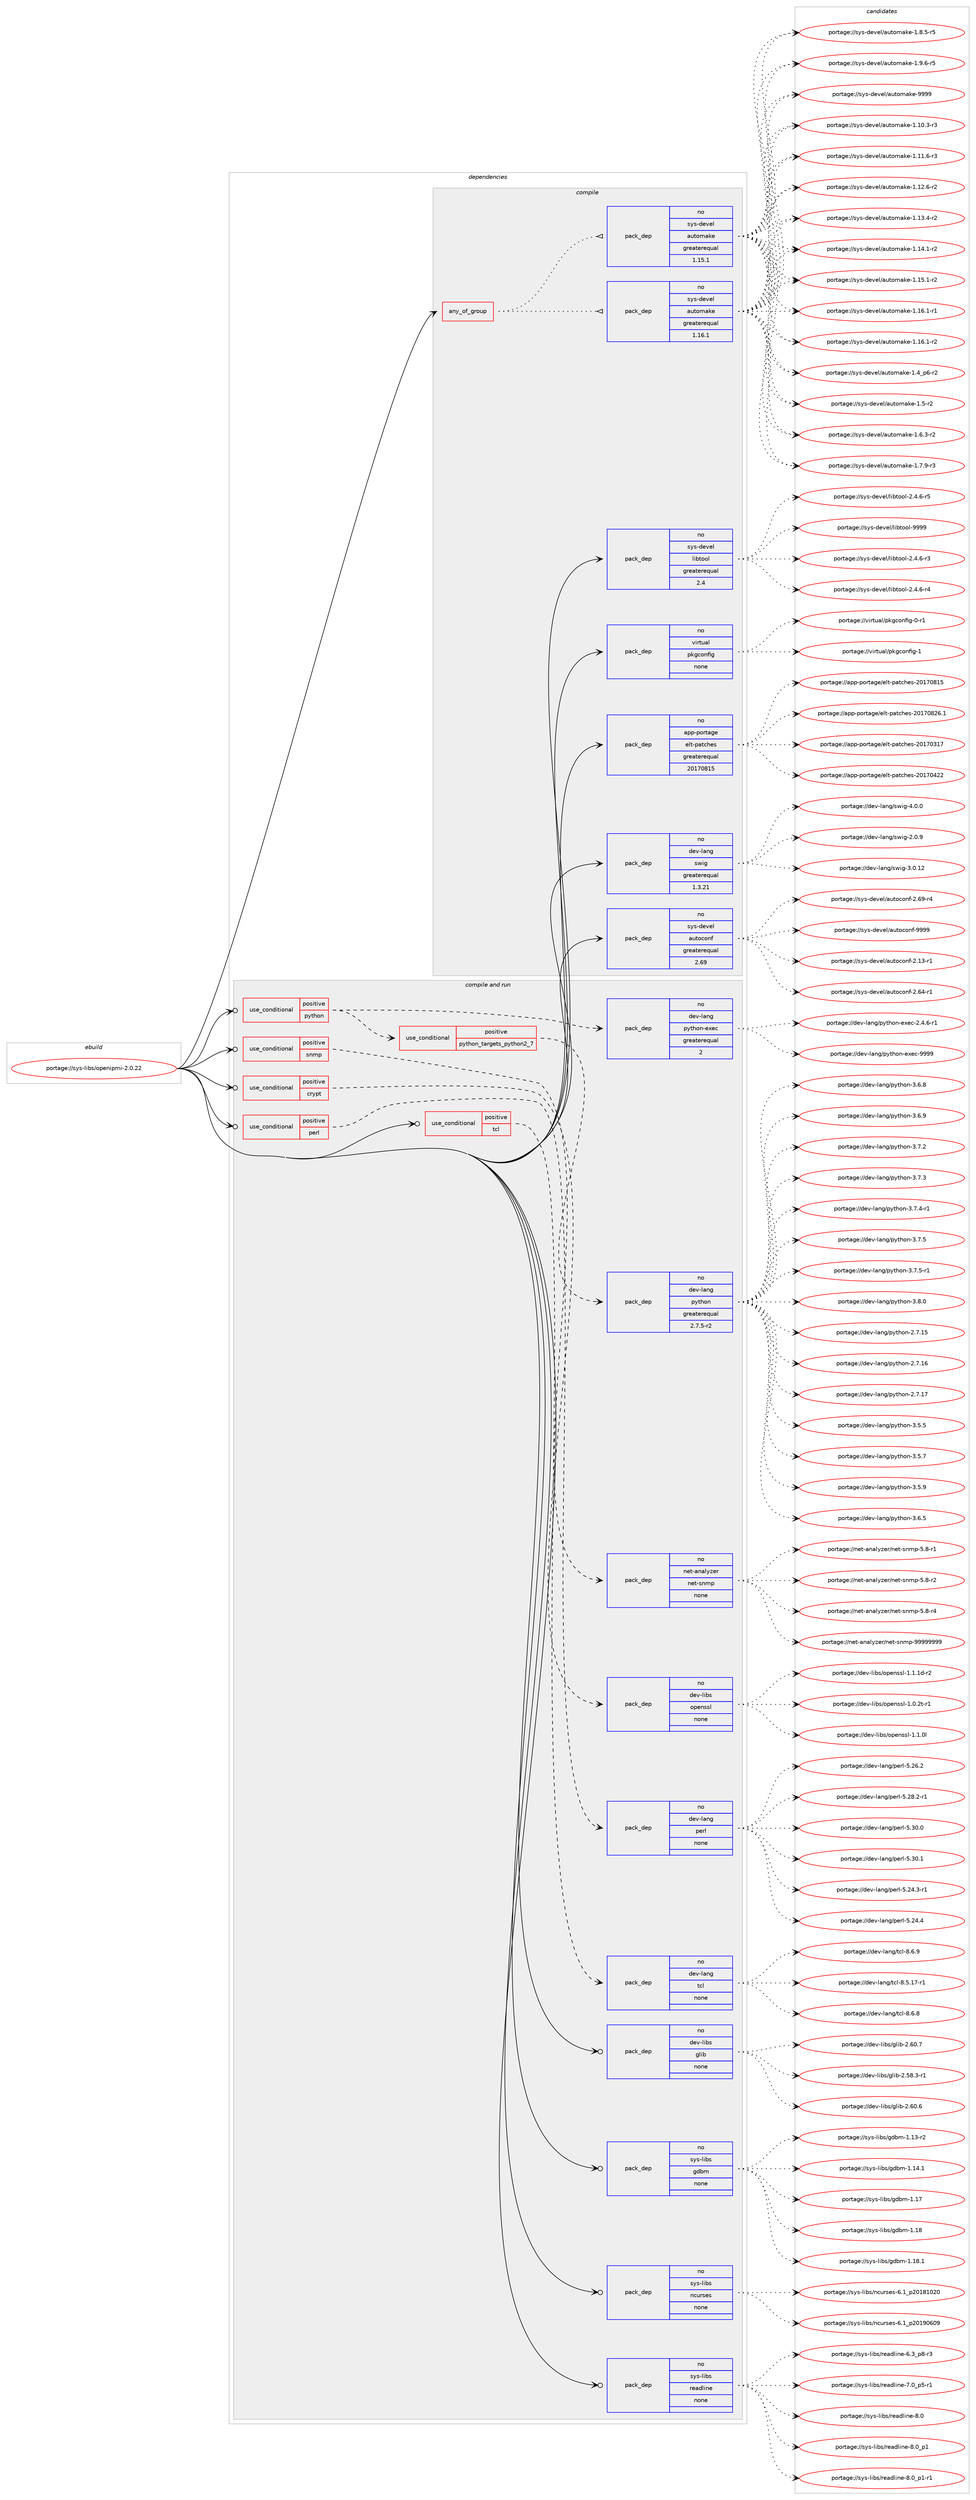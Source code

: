 digraph prolog {

# *************
# Graph options
# *************

newrank=true;
concentrate=true;
compound=true;
graph [rankdir=LR,fontname=Helvetica,fontsize=10,ranksep=1.5];#, ranksep=2.5, nodesep=0.2];
edge  [arrowhead=vee];
node  [fontname=Helvetica,fontsize=10];

# **********
# The ebuild
# **********

subgraph cluster_leftcol {
color=gray;
rank=same;
label=<<i>ebuild</i>>;
id [label="portage://sys-libs/openipmi-2.0.22", color=red, width=4, href="../sys-libs/openipmi-2.0.22.svg"];
}

# ****************
# The dependencies
# ****************

subgraph cluster_midcol {
color=gray;
label=<<i>dependencies</i>>;
subgraph cluster_compile {
fillcolor="#eeeeee";
style=filled;
label=<<i>compile</i>>;
subgraph any7038 {
dependency432057 [label=<<TABLE BORDER="0" CELLBORDER="1" CELLSPACING="0" CELLPADDING="4"><TR><TD CELLPADDING="10">any_of_group</TD></TR></TABLE>>, shape=none, color=red];subgraph pack320252 {
dependency432058 [label=<<TABLE BORDER="0" CELLBORDER="1" CELLSPACING="0" CELLPADDING="4" WIDTH="220"><TR><TD ROWSPAN="6" CELLPADDING="30">pack_dep</TD></TR><TR><TD WIDTH="110">no</TD></TR><TR><TD>sys-devel</TD></TR><TR><TD>automake</TD></TR><TR><TD>greaterequal</TD></TR><TR><TD>1.16.1</TD></TR></TABLE>>, shape=none, color=blue];
}
dependency432057:e -> dependency432058:w [weight=20,style="dotted",arrowhead="oinv"];
subgraph pack320253 {
dependency432059 [label=<<TABLE BORDER="0" CELLBORDER="1" CELLSPACING="0" CELLPADDING="4" WIDTH="220"><TR><TD ROWSPAN="6" CELLPADDING="30">pack_dep</TD></TR><TR><TD WIDTH="110">no</TD></TR><TR><TD>sys-devel</TD></TR><TR><TD>automake</TD></TR><TR><TD>greaterequal</TD></TR><TR><TD>1.15.1</TD></TR></TABLE>>, shape=none, color=blue];
}
dependency432057:e -> dependency432059:w [weight=20,style="dotted",arrowhead="oinv"];
}
id:e -> dependency432057:w [weight=20,style="solid",arrowhead="vee"];
subgraph pack320254 {
dependency432060 [label=<<TABLE BORDER="0" CELLBORDER="1" CELLSPACING="0" CELLPADDING="4" WIDTH="220"><TR><TD ROWSPAN="6" CELLPADDING="30">pack_dep</TD></TR><TR><TD WIDTH="110">no</TD></TR><TR><TD>app-portage</TD></TR><TR><TD>elt-patches</TD></TR><TR><TD>greaterequal</TD></TR><TR><TD>20170815</TD></TR></TABLE>>, shape=none, color=blue];
}
id:e -> dependency432060:w [weight=20,style="solid",arrowhead="vee"];
subgraph pack320255 {
dependency432061 [label=<<TABLE BORDER="0" CELLBORDER="1" CELLSPACING="0" CELLPADDING="4" WIDTH="220"><TR><TD ROWSPAN="6" CELLPADDING="30">pack_dep</TD></TR><TR><TD WIDTH="110">no</TD></TR><TR><TD>dev-lang</TD></TR><TR><TD>swig</TD></TR><TR><TD>greaterequal</TD></TR><TR><TD>1.3.21</TD></TR></TABLE>>, shape=none, color=blue];
}
id:e -> dependency432061:w [weight=20,style="solid",arrowhead="vee"];
subgraph pack320256 {
dependency432062 [label=<<TABLE BORDER="0" CELLBORDER="1" CELLSPACING="0" CELLPADDING="4" WIDTH="220"><TR><TD ROWSPAN="6" CELLPADDING="30">pack_dep</TD></TR><TR><TD WIDTH="110">no</TD></TR><TR><TD>sys-devel</TD></TR><TR><TD>autoconf</TD></TR><TR><TD>greaterequal</TD></TR><TR><TD>2.69</TD></TR></TABLE>>, shape=none, color=blue];
}
id:e -> dependency432062:w [weight=20,style="solid",arrowhead="vee"];
subgraph pack320257 {
dependency432063 [label=<<TABLE BORDER="0" CELLBORDER="1" CELLSPACING="0" CELLPADDING="4" WIDTH="220"><TR><TD ROWSPAN="6" CELLPADDING="30">pack_dep</TD></TR><TR><TD WIDTH="110">no</TD></TR><TR><TD>sys-devel</TD></TR><TR><TD>libtool</TD></TR><TR><TD>greaterequal</TD></TR><TR><TD>2.4</TD></TR></TABLE>>, shape=none, color=blue];
}
id:e -> dependency432063:w [weight=20,style="solid",arrowhead="vee"];
subgraph pack320258 {
dependency432064 [label=<<TABLE BORDER="0" CELLBORDER="1" CELLSPACING="0" CELLPADDING="4" WIDTH="220"><TR><TD ROWSPAN="6" CELLPADDING="30">pack_dep</TD></TR><TR><TD WIDTH="110">no</TD></TR><TR><TD>virtual</TD></TR><TR><TD>pkgconfig</TD></TR><TR><TD>none</TD></TR><TR><TD></TD></TR></TABLE>>, shape=none, color=blue];
}
id:e -> dependency432064:w [weight=20,style="solid",arrowhead="vee"];
}
subgraph cluster_compileandrun {
fillcolor="#eeeeee";
style=filled;
label=<<i>compile and run</i>>;
subgraph cond104505 {
dependency432065 [label=<<TABLE BORDER="0" CELLBORDER="1" CELLSPACING="0" CELLPADDING="4"><TR><TD ROWSPAN="3" CELLPADDING="10">use_conditional</TD></TR><TR><TD>positive</TD></TR><TR><TD>crypt</TD></TR></TABLE>>, shape=none, color=red];
subgraph pack320259 {
dependency432066 [label=<<TABLE BORDER="0" CELLBORDER="1" CELLSPACING="0" CELLPADDING="4" WIDTH="220"><TR><TD ROWSPAN="6" CELLPADDING="30">pack_dep</TD></TR><TR><TD WIDTH="110">no</TD></TR><TR><TD>dev-libs</TD></TR><TR><TD>openssl</TD></TR><TR><TD>none</TD></TR><TR><TD></TD></TR></TABLE>>, shape=none, color=blue];
}
dependency432065:e -> dependency432066:w [weight=20,style="dashed",arrowhead="vee"];
}
id:e -> dependency432065:w [weight=20,style="solid",arrowhead="odotvee"];
subgraph cond104506 {
dependency432067 [label=<<TABLE BORDER="0" CELLBORDER="1" CELLSPACING="0" CELLPADDING="4"><TR><TD ROWSPAN="3" CELLPADDING="10">use_conditional</TD></TR><TR><TD>positive</TD></TR><TR><TD>perl</TD></TR></TABLE>>, shape=none, color=red];
subgraph pack320260 {
dependency432068 [label=<<TABLE BORDER="0" CELLBORDER="1" CELLSPACING="0" CELLPADDING="4" WIDTH="220"><TR><TD ROWSPAN="6" CELLPADDING="30">pack_dep</TD></TR><TR><TD WIDTH="110">no</TD></TR><TR><TD>dev-lang</TD></TR><TR><TD>perl</TD></TR><TR><TD>none</TD></TR><TR><TD></TD></TR></TABLE>>, shape=none, color=blue];
}
dependency432067:e -> dependency432068:w [weight=20,style="dashed",arrowhead="vee"];
}
id:e -> dependency432067:w [weight=20,style="solid",arrowhead="odotvee"];
subgraph cond104507 {
dependency432069 [label=<<TABLE BORDER="0" CELLBORDER="1" CELLSPACING="0" CELLPADDING="4"><TR><TD ROWSPAN="3" CELLPADDING="10">use_conditional</TD></TR><TR><TD>positive</TD></TR><TR><TD>python</TD></TR></TABLE>>, shape=none, color=red];
subgraph cond104508 {
dependency432070 [label=<<TABLE BORDER="0" CELLBORDER="1" CELLSPACING="0" CELLPADDING="4"><TR><TD ROWSPAN="3" CELLPADDING="10">use_conditional</TD></TR><TR><TD>positive</TD></TR><TR><TD>python_targets_python2_7</TD></TR></TABLE>>, shape=none, color=red];
subgraph pack320261 {
dependency432071 [label=<<TABLE BORDER="0" CELLBORDER="1" CELLSPACING="0" CELLPADDING="4" WIDTH="220"><TR><TD ROWSPAN="6" CELLPADDING="30">pack_dep</TD></TR><TR><TD WIDTH="110">no</TD></TR><TR><TD>dev-lang</TD></TR><TR><TD>python</TD></TR><TR><TD>greaterequal</TD></TR><TR><TD>2.7.5-r2</TD></TR></TABLE>>, shape=none, color=blue];
}
dependency432070:e -> dependency432071:w [weight=20,style="dashed",arrowhead="vee"];
}
dependency432069:e -> dependency432070:w [weight=20,style="dashed",arrowhead="vee"];
subgraph pack320262 {
dependency432072 [label=<<TABLE BORDER="0" CELLBORDER="1" CELLSPACING="0" CELLPADDING="4" WIDTH="220"><TR><TD ROWSPAN="6" CELLPADDING="30">pack_dep</TD></TR><TR><TD WIDTH="110">no</TD></TR><TR><TD>dev-lang</TD></TR><TR><TD>python-exec</TD></TR><TR><TD>greaterequal</TD></TR><TR><TD>2</TD></TR></TABLE>>, shape=none, color=blue];
}
dependency432069:e -> dependency432072:w [weight=20,style="dashed",arrowhead="vee"];
}
id:e -> dependency432069:w [weight=20,style="solid",arrowhead="odotvee"];
subgraph cond104509 {
dependency432073 [label=<<TABLE BORDER="0" CELLBORDER="1" CELLSPACING="0" CELLPADDING="4"><TR><TD ROWSPAN="3" CELLPADDING="10">use_conditional</TD></TR><TR><TD>positive</TD></TR><TR><TD>snmp</TD></TR></TABLE>>, shape=none, color=red];
subgraph pack320263 {
dependency432074 [label=<<TABLE BORDER="0" CELLBORDER="1" CELLSPACING="0" CELLPADDING="4" WIDTH="220"><TR><TD ROWSPAN="6" CELLPADDING="30">pack_dep</TD></TR><TR><TD WIDTH="110">no</TD></TR><TR><TD>net-analyzer</TD></TR><TR><TD>net-snmp</TD></TR><TR><TD>none</TD></TR><TR><TD></TD></TR></TABLE>>, shape=none, color=blue];
}
dependency432073:e -> dependency432074:w [weight=20,style="dashed",arrowhead="vee"];
}
id:e -> dependency432073:w [weight=20,style="solid",arrowhead="odotvee"];
subgraph cond104510 {
dependency432075 [label=<<TABLE BORDER="0" CELLBORDER="1" CELLSPACING="0" CELLPADDING="4"><TR><TD ROWSPAN="3" CELLPADDING="10">use_conditional</TD></TR><TR><TD>positive</TD></TR><TR><TD>tcl</TD></TR></TABLE>>, shape=none, color=red];
subgraph pack320264 {
dependency432076 [label=<<TABLE BORDER="0" CELLBORDER="1" CELLSPACING="0" CELLPADDING="4" WIDTH="220"><TR><TD ROWSPAN="6" CELLPADDING="30">pack_dep</TD></TR><TR><TD WIDTH="110">no</TD></TR><TR><TD>dev-lang</TD></TR><TR><TD>tcl</TD></TR><TR><TD>none</TD></TR><TR><TD></TD></TR></TABLE>>, shape=none, color=blue];
}
dependency432075:e -> dependency432076:w [weight=20,style="dashed",arrowhead="vee"];
}
id:e -> dependency432075:w [weight=20,style="solid",arrowhead="odotvee"];
subgraph pack320265 {
dependency432077 [label=<<TABLE BORDER="0" CELLBORDER="1" CELLSPACING="0" CELLPADDING="4" WIDTH="220"><TR><TD ROWSPAN="6" CELLPADDING="30">pack_dep</TD></TR><TR><TD WIDTH="110">no</TD></TR><TR><TD>dev-libs</TD></TR><TR><TD>glib</TD></TR><TR><TD>none</TD></TR><TR><TD></TD></TR></TABLE>>, shape=none, color=blue];
}
id:e -> dependency432077:w [weight=20,style="solid",arrowhead="odotvee"];
subgraph pack320266 {
dependency432078 [label=<<TABLE BORDER="0" CELLBORDER="1" CELLSPACING="0" CELLPADDING="4" WIDTH="220"><TR><TD ROWSPAN="6" CELLPADDING="30">pack_dep</TD></TR><TR><TD WIDTH="110">no</TD></TR><TR><TD>sys-libs</TD></TR><TR><TD>gdbm</TD></TR><TR><TD>none</TD></TR><TR><TD></TD></TR></TABLE>>, shape=none, color=blue];
}
id:e -> dependency432078:w [weight=20,style="solid",arrowhead="odotvee"];
subgraph pack320267 {
dependency432079 [label=<<TABLE BORDER="0" CELLBORDER="1" CELLSPACING="0" CELLPADDING="4" WIDTH="220"><TR><TD ROWSPAN="6" CELLPADDING="30">pack_dep</TD></TR><TR><TD WIDTH="110">no</TD></TR><TR><TD>sys-libs</TD></TR><TR><TD>ncurses</TD></TR><TR><TD>none</TD></TR><TR><TD></TD></TR></TABLE>>, shape=none, color=blue];
}
id:e -> dependency432079:w [weight=20,style="solid",arrowhead="odotvee"];
subgraph pack320268 {
dependency432080 [label=<<TABLE BORDER="0" CELLBORDER="1" CELLSPACING="0" CELLPADDING="4" WIDTH="220"><TR><TD ROWSPAN="6" CELLPADDING="30">pack_dep</TD></TR><TR><TD WIDTH="110">no</TD></TR><TR><TD>sys-libs</TD></TR><TR><TD>readline</TD></TR><TR><TD>none</TD></TR><TR><TD></TD></TR></TABLE>>, shape=none, color=blue];
}
id:e -> dependency432080:w [weight=20,style="solid",arrowhead="odotvee"];
}
subgraph cluster_run {
fillcolor="#eeeeee";
style=filled;
label=<<i>run</i>>;
}
}

# **************
# The candidates
# **************

subgraph cluster_choices {
rank=same;
color=gray;
label=<<i>candidates</i>>;

subgraph choice320252 {
color=black;
nodesep=1;
choiceportage11512111545100101118101108479711711611110997107101454946494846514511451 [label="portage://sys-devel/automake-1.10.3-r3", color=red, width=4,href="../sys-devel/automake-1.10.3-r3.svg"];
choiceportage11512111545100101118101108479711711611110997107101454946494946544511451 [label="portage://sys-devel/automake-1.11.6-r3", color=red, width=4,href="../sys-devel/automake-1.11.6-r3.svg"];
choiceportage11512111545100101118101108479711711611110997107101454946495046544511450 [label="portage://sys-devel/automake-1.12.6-r2", color=red, width=4,href="../sys-devel/automake-1.12.6-r2.svg"];
choiceportage11512111545100101118101108479711711611110997107101454946495146524511450 [label="portage://sys-devel/automake-1.13.4-r2", color=red, width=4,href="../sys-devel/automake-1.13.4-r2.svg"];
choiceportage11512111545100101118101108479711711611110997107101454946495246494511450 [label="portage://sys-devel/automake-1.14.1-r2", color=red, width=4,href="../sys-devel/automake-1.14.1-r2.svg"];
choiceportage11512111545100101118101108479711711611110997107101454946495346494511450 [label="portage://sys-devel/automake-1.15.1-r2", color=red, width=4,href="../sys-devel/automake-1.15.1-r2.svg"];
choiceportage11512111545100101118101108479711711611110997107101454946495446494511449 [label="portage://sys-devel/automake-1.16.1-r1", color=red, width=4,href="../sys-devel/automake-1.16.1-r1.svg"];
choiceportage11512111545100101118101108479711711611110997107101454946495446494511450 [label="portage://sys-devel/automake-1.16.1-r2", color=red, width=4,href="../sys-devel/automake-1.16.1-r2.svg"];
choiceportage115121115451001011181011084797117116111109971071014549465295112544511450 [label="portage://sys-devel/automake-1.4_p6-r2", color=red, width=4,href="../sys-devel/automake-1.4_p6-r2.svg"];
choiceportage11512111545100101118101108479711711611110997107101454946534511450 [label="portage://sys-devel/automake-1.5-r2", color=red, width=4,href="../sys-devel/automake-1.5-r2.svg"];
choiceportage115121115451001011181011084797117116111109971071014549465446514511450 [label="portage://sys-devel/automake-1.6.3-r2", color=red, width=4,href="../sys-devel/automake-1.6.3-r2.svg"];
choiceportage115121115451001011181011084797117116111109971071014549465546574511451 [label="portage://sys-devel/automake-1.7.9-r3", color=red, width=4,href="../sys-devel/automake-1.7.9-r3.svg"];
choiceportage115121115451001011181011084797117116111109971071014549465646534511453 [label="portage://sys-devel/automake-1.8.5-r5", color=red, width=4,href="../sys-devel/automake-1.8.5-r5.svg"];
choiceportage115121115451001011181011084797117116111109971071014549465746544511453 [label="portage://sys-devel/automake-1.9.6-r5", color=red, width=4,href="../sys-devel/automake-1.9.6-r5.svg"];
choiceportage115121115451001011181011084797117116111109971071014557575757 [label="portage://sys-devel/automake-9999", color=red, width=4,href="../sys-devel/automake-9999.svg"];
dependency432058:e -> choiceportage11512111545100101118101108479711711611110997107101454946494846514511451:w [style=dotted,weight="100"];
dependency432058:e -> choiceportage11512111545100101118101108479711711611110997107101454946494946544511451:w [style=dotted,weight="100"];
dependency432058:e -> choiceportage11512111545100101118101108479711711611110997107101454946495046544511450:w [style=dotted,weight="100"];
dependency432058:e -> choiceportage11512111545100101118101108479711711611110997107101454946495146524511450:w [style=dotted,weight="100"];
dependency432058:e -> choiceportage11512111545100101118101108479711711611110997107101454946495246494511450:w [style=dotted,weight="100"];
dependency432058:e -> choiceportage11512111545100101118101108479711711611110997107101454946495346494511450:w [style=dotted,weight="100"];
dependency432058:e -> choiceportage11512111545100101118101108479711711611110997107101454946495446494511449:w [style=dotted,weight="100"];
dependency432058:e -> choiceportage11512111545100101118101108479711711611110997107101454946495446494511450:w [style=dotted,weight="100"];
dependency432058:e -> choiceportage115121115451001011181011084797117116111109971071014549465295112544511450:w [style=dotted,weight="100"];
dependency432058:e -> choiceportage11512111545100101118101108479711711611110997107101454946534511450:w [style=dotted,weight="100"];
dependency432058:e -> choiceportage115121115451001011181011084797117116111109971071014549465446514511450:w [style=dotted,weight="100"];
dependency432058:e -> choiceportage115121115451001011181011084797117116111109971071014549465546574511451:w [style=dotted,weight="100"];
dependency432058:e -> choiceportage115121115451001011181011084797117116111109971071014549465646534511453:w [style=dotted,weight="100"];
dependency432058:e -> choiceportage115121115451001011181011084797117116111109971071014549465746544511453:w [style=dotted,weight="100"];
dependency432058:e -> choiceportage115121115451001011181011084797117116111109971071014557575757:w [style=dotted,weight="100"];
}
subgraph choice320253 {
color=black;
nodesep=1;
choiceportage11512111545100101118101108479711711611110997107101454946494846514511451 [label="portage://sys-devel/automake-1.10.3-r3", color=red, width=4,href="../sys-devel/automake-1.10.3-r3.svg"];
choiceportage11512111545100101118101108479711711611110997107101454946494946544511451 [label="portage://sys-devel/automake-1.11.6-r3", color=red, width=4,href="../sys-devel/automake-1.11.6-r3.svg"];
choiceportage11512111545100101118101108479711711611110997107101454946495046544511450 [label="portage://sys-devel/automake-1.12.6-r2", color=red, width=4,href="../sys-devel/automake-1.12.6-r2.svg"];
choiceportage11512111545100101118101108479711711611110997107101454946495146524511450 [label="portage://sys-devel/automake-1.13.4-r2", color=red, width=4,href="../sys-devel/automake-1.13.4-r2.svg"];
choiceportage11512111545100101118101108479711711611110997107101454946495246494511450 [label="portage://sys-devel/automake-1.14.1-r2", color=red, width=4,href="../sys-devel/automake-1.14.1-r2.svg"];
choiceportage11512111545100101118101108479711711611110997107101454946495346494511450 [label="portage://sys-devel/automake-1.15.1-r2", color=red, width=4,href="../sys-devel/automake-1.15.1-r2.svg"];
choiceportage11512111545100101118101108479711711611110997107101454946495446494511449 [label="portage://sys-devel/automake-1.16.1-r1", color=red, width=4,href="../sys-devel/automake-1.16.1-r1.svg"];
choiceportage11512111545100101118101108479711711611110997107101454946495446494511450 [label="portage://sys-devel/automake-1.16.1-r2", color=red, width=4,href="../sys-devel/automake-1.16.1-r2.svg"];
choiceportage115121115451001011181011084797117116111109971071014549465295112544511450 [label="portage://sys-devel/automake-1.4_p6-r2", color=red, width=4,href="../sys-devel/automake-1.4_p6-r2.svg"];
choiceportage11512111545100101118101108479711711611110997107101454946534511450 [label="portage://sys-devel/automake-1.5-r2", color=red, width=4,href="../sys-devel/automake-1.5-r2.svg"];
choiceportage115121115451001011181011084797117116111109971071014549465446514511450 [label="portage://sys-devel/automake-1.6.3-r2", color=red, width=4,href="../sys-devel/automake-1.6.3-r2.svg"];
choiceportage115121115451001011181011084797117116111109971071014549465546574511451 [label="portage://sys-devel/automake-1.7.9-r3", color=red, width=4,href="../sys-devel/automake-1.7.9-r3.svg"];
choiceportage115121115451001011181011084797117116111109971071014549465646534511453 [label="portage://sys-devel/automake-1.8.5-r5", color=red, width=4,href="../sys-devel/automake-1.8.5-r5.svg"];
choiceportage115121115451001011181011084797117116111109971071014549465746544511453 [label="portage://sys-devel/automake-1.9.6-r5", color=red, width=4,href="../sys-devel/automake-1.9.6-r5.svg"];
choiceportage115121115451001011181011084797117116111109971071014557575757 [label="portage://sys-devel/automake-9999", color=red, width=4,href="../sys-devel/automake-9999.svg"];
dependency432059:e -> choiceportage11512111545100101118101108479711711611110997107101454946494846514511451:w [style=dotted,weight="100"];
dependency432059:e -> choiceportage11512111545100101118101108479711711611110997107101454946494946544511451:w [style=dotted,weight="100"];
dependency432059:e -> choiceportage11512111545100101118101108479711711611110997107101454946495046544511450:w [style=dotted,weight="100"];
dependency432059:e -> choiceportage11512111545100101118101108479711711611110997107101454946495146524511450:w [style=dotted,weight="100"];
dependency432059:e -> choiceportage11512111545100101118101108479711711611110997107101454946495246494511450:w [style=dotted,weight="100"];
dependency432059:e -> choiceportage11512111545100101118101108479711711611110997107101454946495346494511450:w [style=dotted,weight="100"];
dependency432059:e -> choiceportage11512111545100101118101108479711711611110997107101454946495446494511449:w [style=dotted,weight="100"];
dependency432059:e -> choiceportage11512111545100101118101108479711711611110997107101454946495446494511450:w [style=dotted,weight="100"];
dependency432059:e -> choiceportage115121115451001011181011084797117116111109971071014549465295112544511450:w [style=dotted,weight="100"];
dependency432059:e -> choiceportage11512111545100101118101108479711711611110997107101454946534511450:w [style=dotted,weight="100"];
dependency432059:e -> choiceportage115121115451001011181011084797117116111109971071014549465446514511450:w [style=dotted,weight="100"];
dependency432059:e -> choiceportage115121115451001011181011084797117116111109971071014549465546574511451:w [style=dotted,weight="100"];
dependency432059:e -> choiceportage115121115451001011181011084797117116111109971071014549465646534511453:w [style=dotted,weight="100"];
dependency432059:e -> choiceportage115121115451001011181011084797117116111109971071014549465746544511453:w [style=dotted,weight="100"];
dependency432059:e -> choiceportage115121115451001011181011084797117116111109971071014557575757:w [style=dotted,weight="100"];
}
subgraph choice320254 {
color=black;
nodesep=1;
choiceportage97112112451121111141169710310147101108116451129711699104101115455048495548514955 [label="portage://app-portage/elt-patches-20170317", color=red, width=4,href="../app-portage/elt-patches-20170317.svg"];
choiceportage97112112451121111141169710310147101108116451129711699104101115455048495548525050 [label="portage://app-portage/elt-patches-20170422", color=red, width=4,href="../app-portage/elt-patches-20170422.svg"];
choiceportage97112112451121111141169710310147101108116451129711699104101115455048495548564953 [label="portage://app-portage/elt-patches-20170815", color=red, width=4,href="../app-portage/elt-patches-20170815.svg"];
choiceportage971121124511211111411697103101471011081164511297116991041011154550484955485650544649 [label="portage://app-portage/elt-patches-20170826.1", color=red, width=4,href="../app-portage/elt-patches-20170826.1.svg"];
dependency432060:e -> choiceportage97112112451121111141169710310147101108116451129711699104101115455048495548514955:w [style=dotted,weight="100"];
dependency432060:e -> choiceportage97112112451121111141169710310147101108116451129711699104101115455048495548525050:w [style=dotted,weight="100"];
dependency432060:e -> choiceportage97112112451121111141169710310147101108116451129711699104101115455048495548564953:w [style=dotted,weight="100"];
dependency432060:e -> choiceportage971121124511211111411697103101471011081164511297116991041011154550484955485650544649:w [style=dotted,weight="100"];
}
subgraph choice320255 {
color=black;
nodesep=1;
choiceportage100101118451089711010347115119105103455046484657 [label="portage://dev-lang/swig-2.0.9", color=red, width=4,href="../dev-lang/swig-2.0.9.svg"];
choiceportage10010111845108971101034711511910510345514648464950 [label="portage://dev-lang/swig-3.0.12", color=red, width=4,href="../dev-lang/swig-3.0.12.svg"];
choiceportage100101118451089711010347115119105103455246484648 [label="portage://dev-lang/swig-4.0.0", color=red, width=4,href="../dev-lang/swig-4.0.0.svg"];
dependency432061:e -> choiceportage100101118451089711010347115119105103455046484657:w [style=dotted,weight="100"];
dependency432061:e -> choiceportage10010111845108971101034711511910510345514648464950:w [style=dotted,weight="100"];
dependency432061:e -> choiceportage100101118451089711010347115119105103455246484648:w [style=dotted,weight="100"];
}
subgraph choice320256 {
color=black;
nodesep=1;
choiceportage1151211154510010111810110847971171161119911111010245504649514511449 [label="portage://sys-devel/autoconf-2.13-r1", color=red, width=4,href="../sys-devel/autoconf-2.13-r1.svg"];
choiceportage1151211154510010111810110847971171161119911111010245504654524511449 [label="portage://sys-devel/autoconf-2.64-r1", color=red, width=4,href="../sys-devel/autoconf-2.64-r1.svg"];
choiceportage1151211154510010111810110847971171161119911111010245504654574511452 [label="portage://sys-devel/autoconf-2.69-r4", color=red, width=4,href="../sys-devel/autoconf-2.69-r4.svg"];
choiceportage115121115451001011181011084797117116111991111101024557575757 [label="portage://sys-devel/autoconf-9999", color=red, width=4,href="../sys-devel/autoconf-9999.svg"];
dependency432062:e -> choiceportage1151211154510010111810110847971171161119911111010245504649514511449:w [style=dotted,weight="100"];
dependency432062:e -> choiceportage1151211154510010111810110847971171161119911111010245504654524511449:w [style=dotted,weight="100"];
dependency432062:e -> choiceportage1151211154510010111810110847971171161119911111010245504654574511452:w [style=dotted,weight="100"];
dependency432062:e -> choiceportage115121115451001011181011084797117116111991111101024557575757:w [style=dotted,weight="100"];
}
subgraph choice320257 {
color=black;
nodesep=1;
choiceportage1151211154510010111810110847108105981161111111084550465246544511451 [label="portage://sys-devel/libtool-2.4.6-r3", color=red, width=4,href="../sys-devel/libtool-2.4.6-r3.svg"];
choiceportage1151211154510010111810110847108105981161111111084550465246544511452 [label="portage://sys-devel/libtool-2.4.6-r4", color=red, width=4,href="../sys-devel/libtool-2.4.6-r4.svg"];
choiceportage1151211154510010111810110847108105981161111111084550465246544511453 [label="portage://sys-devel/libtool-2.4.6-r5", color=red, width=4,href="../sys-devel/libtool-2.4.6-r5.svg"];
choiceportage1151211154510010111810110847108105981161111111084557575757 [label="portage://sys-devel/libtool-9999", color=red, width=4,href="../sys-devel/libtool-9999.svg"];
dependency432063:e -> choiceportage1151211154510010111810110847108105981161111111084550465246544511451:w [style=dotted,weight="100"];
dependency432063:e -> choiceportage1151211154510010111810110847108105981161111111084550465246544511452:w [style=dotted,weight="100"];
dependency432063:e -> choiceportage1151211154510010111810110847108105981161111111084550465246544511453:w [style=dotted,weight="100"];
dependency432063:e -> choiceportage1151211154510010111810110847108105981161111111084557575757:w [style=dotted,weight="100"];
}
subgraph choice320258 {
color=black;
nodesep=1;
choiceportage11810511411611797108471121071039911111010210510345484511449 [label="portage://virtual/pkgconfig-0-r1", color=red, width=4,href="../virtual/pkgconfig-0-r1.svg"];
choiceportage1181051141161179710847112107103991111101021051034549 [label="portage://virtual/pkgconfig-1", color=red, width=4,href="../virtual/pkgconfig-1.svg"];
dependency432064:e -> choiceportage11810511411611797108471121071039911111010210510345484511449:w [style=dotted,weight="100"];
dependency432064:e -> choiceportage1181051141161179710847112107103991111101021051034549:w [style=dotted,weight="100"];
}
subgraph choice320259 {
color=black;
nodesep=1;
choiceportage1001011184510810598115471111121011101151151084549464846501164511449 [label="portage://dev-libs/openssl-1.0.2t-r1", color=red, width=4,href="../dev-libs/openssl-1.0.2t-r1.svg"];
choiceportage100101118451081059811547111112101110115115108454946494648108 [label="portage://dev-libs/openssl-1.1.0l", color=red, width=4,href="../dev-libs/openssl-1.1.0l.svg"];
choiceportage1001011184510810598115471111121011101151151084549464946491004511450 [label="portage://dev-libs/openssl-1.1.1d-r2", color=red, width=4,href="../dev-libs/openssl-1.1.1d-r2.svg"];
dependency432066:e -> choiceportage1001011184510810598115471111121011101151151084549464846501164511449:w [style=dotted,weight="100"];
dependency432066:e -> choiceportage100101118451081059811547111112101110115115108454946494648108:w [style=dotted,weight="100"];
dependency432066:e -> choiceportage1001011184510810598115471111121011101151151084549464946491004511450:w [style=dotted,weight="100"];
}
subgraph choice320260 {
color=black;
nodesep=1;
choiceportage100101118451089711010347112101114108455346505246514511449 [label="portage://dev-lang/perl-5.24.3-r1", color=red, width=4,href="../dev-lang/perl-5.24.3-r1.svg"];
choiceportage10010111845108971101034711210111410845534650524652 [label="portage://dev-lang/perl-5.24.4", color=red, width=4,href="../dev-lang/perl-5.24.4.svg"];
choiceportage10010111845108971101034711210111410845534650544650 [label="portage://dev-lang/perl-5.26.2", color=red, width=4,href="../dev-lang/perl-5.26.2.svg"];
choiceportage100101118451089711010347112101114108455346505646504511449 [label="portage://dev-lang/perl-5.28.2-r1", color=red, width=4,href="../dev-lang/perl-5.28.2-r1.svg"];
choiceportage10010111845108971101034711210111410845534651484648 [label="portage://dev-lang/perl-5.30.0", color=red, width=4,href="../dev-lang/perl-5.30.0.svg"];
choiceportage10010111845108971101034711210111410845534651484649 [label="portage://dev-lang/perl-5.30.1", color=red, width=4,href="../dev-lang/perl-5.30.1.svg"];
dependency432068:e -> choiceportage100101118451089711010347112101114108455346505246514511449:w [style=dotted,weight="100"];
dependency432068:e -> choiceportage10010111845108971101034711210111410845534650524652:w [style=dotted,weight="100"];
dependency432068:e -> choiceportage10010111845108971101034711210111410845534650544650:w [style=dotted,weight="100"];
dependency432068:e -> choiceportage100101118451089711010347112101114108455346505646504511449:w [style=dotted,weight="100"];
dependency432068:e -> choiceportage10010111845108971101034711210111410845534651484648:w [style=dotted,weight="100"];
dependency432068:e -> choiceportage10010111845108971101034711210111410845534651484649:w [style=dotted,weight="100"];
}
subgraph choice320261 {
color=black;
nodesep=1;
choiceportage10010111845108971101034711212111610411111045504655464953 [label="portage://dev-lang/python-2.7.15", color=red, width=4,href="../dev-lang/python-2.7.15.svg"];
choiceportage10010111845108971101034711212111610411111045504655464954 [label="portage://dev-lang/python-2.7.16", color=red, width=4,href="../dev-lang/python-2.7.16.svg"];
choiceportage10010111845108971101034711212111610411111045504655464955 [label="portage://dev-lang/python-2.7.17", color=red, width=4,href="../dev-lang/python-2.7.17.svg"];
choiceportage100101118451089711010347112121116104111110455146534653 [label="portage://dev-lang/python-3.5.5", color=red, width=4,href="../dev-lang/python-3.5.5.svg"];
choiceportage100101118451089711010347112121116104111110455146534655 [label="portage://dev-lang/python-3.5.7", color=red, width=4,href="../dev-lang/python-3.5.7.svg"];
choiceportage100101118451089711010347112121116104111110455146534657 [label="portage://dev-lang/python-3.5.9", color=red, width=4,href="../dev-lang/python-3.5.9.svg"];
choiceportage100101118451089711010347112121116104111110455146544653 [label="portage://dev-lang/python-3.6.5", color=red, width=4,href="../dev-lang/python-3.6.5.svg"];
choiceportage100101118451089711010347112121116104111110455146544656 [label="portage://dev-lang/python-3.6.8", color=red, width=4,href="../dev-lang/python-3.6.8.svg"];
choiceportage100101118451089711010347112121116104111110455146544657 [label="portage://dev-lang/python-3.6.9", color=red, width=4,href="../dev-lang/python-3.6.9.svg"];
choiceportage100101118451089711010347112121116104111110455146554650 [label="portage://dev-lang/python-3.7.2", color=red, width=4,href="../dev-lang/python-3.7.2.svg"];
choiceportage100101118451089711010347112121116104111110455146554651 [label="portage://dev-lang/python-3.7.3", color=red, width=4,href="../dev-lang/python-3.7.3.svg"];
choiceportage1001011184510897110103471121211161041111104551465546524511449 [label="portage://dev-lang/python-3.7.4-r1", color=red, width=4,href="../dev-lang/python-3.7.4-r1.svg"];
choiceportage100101118451089711010347112121116104111110455146554653 [label="portage://dev-lang/python-3.7.5", color=red, width=4,href="../dev-lang/python-3.7.5.svg"];
choiceportage1001011184510897110103471121211161041111104551465546534511449 [label="portage://dev-lang/python-3.7.5-r1", color=red, width=4,href="../dev-lang/python-3.7.5-r1.svg"];
choiceportage100101118451089711010347112121116104111110455146564648 [label="portage://dev-lang/python-3.8.0", color=red, width=4,href="../dev-lang/python-3.8.0.svg"];
dependency432071:e -> choiceportage10010111845108971101034711212111610411111045504655464953:w [style=dotted,weight="100"];
dependency432071:e -> choiceportage10010111845108971101034711212111610411111045504655464954:w [style=dotted,weight="100"];
dependency432071:e -> choiceportage10010111845108971101034711212111610411111045504655464955:w [style=dotted,weight="100"];
dependency432071:e -> choiceportage100101118451089711010347112121116104111110455146534653:w [style=dotted,weight="100"];
dependency432071:e -> choiceportage100101118451089711010347112121116104111110455146534655:w [style=dotted,weight="100"];
dependency432071:e -> choiceportage100101118451089711010347112121116104111110455146534657:w [style=dotted,weight="100"];
dependency432071:e -> choiceportage100101118451089711010347112121116104111110455146544653:w [style=dotted,weight="100"];
dependency432071:e -> choiceportage100101118451089711010347112121116104111110455146544656:w [style=dotted,weight="100"];
dependency432071:e -> choiceportage100101118451089711010347112121116104111110455146544657:w [style=dotted,weight="100"];
dependency432071:e -> choiceportage100101118451089711010347112121116104111110455146554650:w [style=dotted,weight="100"];
dependency432071:e -> choiceportage100101118451089711010347112121116104111110455146554651:w [style=dotted,weight="100"];
dependency432071:e -> choiceportage1001011184510897110103471121211161041111104551465546524511449:w [style=dotted,weight="100"];
dependency432071:e -> choiceportage100101118451089711010347112121116104111110455146554653:w [style=dotted,weight="100"];
dependency432071:e -> choiceportage1001011184510897110103471121211161041111104551465546534511449:w [style=dotted,weight="100"];
dependency432071:e -> choiceportage100101118451089711010347112121116104111110455146564648:w [style=dotted,weight="100"];
}
subgraph choice320262 {
color=black;
nodesep=1;
choiceportage10010111845108971101034711212111610411111045101120101994550465246544511449 [label="portage://dev-lang/python-exec-2.4.6-r1", color=red, width=4,href="../dev-lang/python-exec-2.4.6-r1.svg"];
choiceportage10010111845108971101034711212111610411111045101120101994557575757 [label="portage://dev-lang/python-exec-9999", color=red, width=4,href="../dev-lang/python-exec-9999.svg"];
dependency432072:e -> choiceportage10010111845108971101034711212111610411111045101120101994550465246544511449:w [style=dotted,weight="100"];
dependency432072:e -> choiceportage10010111845108971101034711212111610411111045101120101994557575757:w [style=dotted,weight="100"];
}
subgraph choice320263 {
color=black;
nodesep=1;
choiceportage1101011164597110971081211221011144711010111645115110109112455346564511449 [label="portage://net-analyzer/net-snmp-5.8-r1", color=red, width=4,href="../net-analyzer/net-snmp-5.8-r1.svg"];
choiceportage1101011164597110971081211221011144711010111645115110109112455346564511450 [label="portage://net-analyzer/net-snmp-5.8-r2", color=red, width=4,href="../net-analyzer/net-snmp-5.8-r2.svg"];
choiceportage1101011164597110971081211221011144711010111645115110109112455346564511452 [label="portage://net-analyzer/net-snmp-5.8-r4", color=red, width=4,href="../net-analyzer/net-snmp-5.8-r4.svg"];
choiceportage1101011164597110971081211221011144711010111645115110109112455757575757575757 [label="portage://net-analyzer/net-snmp-99999999", color=red, width=4,href="../net-analyzer/net-snmp-99999999.svg"];
dependency432074:e -> choiceportage1101011164597110971081211221011144711010111645115110109112455346564511449:w [style=dotted,weight="100"];
dependency432074:e -> choiceportage1101011164597110971081211221011144711010111645115110109112455346564511450:w [style=dotted,weight="100"];
dependency432074:e -> choiceportage1101011164597110971081211221011144711010111645115110109112455346564511452:w [style=dotted,weight="100"];
dependency432074:e -> choiceportage1101011164597110971081211221011144711010111645115110109112455757575757575757:w [style=dotted,weight="100"];
}
subgraph choice320264 {
color=black;
nodesep=1;
choiceportage10010111845108971101034711699108455646534649554511449 [label="portage://dev-lang/tcl-8.5.17-r1", color=red, width=4,href="../dev-lang/tcl-8.5.17-r1.svg"];
choiceportage10010111845108971101034711699108455646544656 [label="portage://dev-lang/tcl-8.6.8", color=red, width=4,href="../dev-lang/tcl-8.6.8.svg"];
choiceportage10010111845108971101034711699108455646544657 [label="portage://dev-lang/tcl-8.6.9", color=red, width=4,href="../dev-lang/tcl-8.6.9.svg"];
dependency432076:e -> choiceportage10010111845108971101034711699108455646534649554511449:w [style=dotted,weight="100"];
dependency432076:e -> choiceportage10010111845108971101034711699108455646544656:w [style=dotted,weight="100"];
dependency432076:e -> choiceportage10010111845108971101034711699108455646544657:w [style=dotted,weight="100"];
}
subgraph choice320265 {
color=black;
nodesep=1;
choiceportage10010111845108105981154710310810598455046535646514511449 [label="portage://dev-libs/glib-2.58.3-r1", color=red, width=4,href="../dev-libs/glib-2.58.3-r1.svg"];
choiceportage1001011184510810598115471031081059845504654484654 [label="portage://dev-libs/glib-2.60.6", color=red, width=4,href="../dev-libs/glib-2.60.6.svg"];
choiceportage1001011184510810598115471031081059845504654484655 [label="portage://dev-libs/glib-2.60.7", color=red, width=4,href="../dev-libs/glib-2.60.7.svg"];
dependency432077:e -> choiceportage10010111845108105981154710310810598455046535646514511449:w [style=dotted,weight="100"];
dependency432077:e -> choiceportage1001011184510810598115471031081059845504654484654:w [style=dotted,weight="100"];
dependency432077:e -> choiceportage1001011184510810598115471031081059845504654484655:w [style=dotted,weight="100"];
}
subgraph choice320266 {
color=black;
nodesep=1;
choiceportage1151211154510810598115471031009810945494649514511450 [label="portage://sys-libs/gdbm-1.13-r2", color=red, width=4,href="../sys-libs/gdbm-1.13-r2.svg"];
choiceportage1151211154510810598115471031009810945494649524649 [label="portage://sys-libs/gdbm-1.14.1", color=red, width=4,href="../sys-libs/gdbm-1.14.1.svg"];
choiceportage115121115451081059811547103100981094549464955 [label="portage://sys-libs/gdbm-1.17", color=red, width=4,href="../sys-libs/gdbm-1.17.svg"];
choiceportage115121115451081059811547103100981094549464956 [label="portage://sys-libs/gdbm-1.18", color=red, width=4,href="../sys-libs/gdbm-1.18.svg"];
choiceportage1151211154510810598115471031009810945494649564649 [label="portage://sys-libs/gdbm-1.18.1", color=red, width=4,href="../sys-libs/gdbm-1.18.1.svg"];
dependency432078:e -> choiceportage1151211154510810598115471031009810945494649514511450:w [style=dotted,weight="100"];
dependency432078:e -> choiceportage1151211154510810598115471031009810945494649524649:w [style=dotted,weight="100"];
dependency432078:e -> choiceportage115121115451081059811547103100981094549464955:w [style=dotted,weight="100"];
dependency432078:e -> choiceportage115121115451081059811547103100981094549464956:w [style=dotted,weight="100"];
dependency432078:e -> choiceportage1151211154510810598115471031009810945494649564649:w [style=dotted,weight="100"];
}
subgraph choice320267 {
color=black;
nodesep=1;
choiceportage1151211154510810598115471109911711411510111545544649951125048495649485048 [label="portage://sys-libs/ncurses-6.1_p20181020", color=red, width=4,href="../sys-libs/ncurses-6.1_p20181020.svg"];
choiceportage1151211154510810598115471109911711411510111545544649951125048495748544857 [label="portage://sys-libs/ncurses-6.1_p20190609", color=red, width=4,href="../sys-libs/ncurses-6.1_p20190609.svg"];
dependency432079:e -> choiceportage1151211154510810598115471109911711411510111545544649951125048495649485048:w [style=dotted,weight="100"];
dependency432079:e -> choiceportage1151211154510810598115471109911711411510111545544649951125048495748544857:w [style=dotted,weight="100"];
}
subgraph choice320268 {
color=black;
nodesep=1;
choiceportage115121115451081059811547114101971001081051101014554465195112564511451 [label="portage://sys-libs/readline-6.3_p8-r3", color=red, width=4,href="../sys-libs/readline-6.3_p8-r3.svg"];
choiceportage115121115451081059811547114101971001081051101014555464895112534511449 [label="portage://sys-libs/readline-7.0_p5-r1", color=red, width=4,href="../sys-libs/readline-7.0_p5-r1.svg"];
choiceportage1151211154510810598115471141019710010810511010145564648 [label="portage://sys-libs/readline-8.0", color=red, width=4,href="../sys-libs/readline-8.0.svg"];
choiceportage11512111545108105981154711410197100108105110101455646489511249 [label="portage://sys-libs/readline-8.0_p1", color=red, width=4,href="../sys-libs/readline-8.0_p1.svg"];
choiceportage115121115451081059811547114101971001081051101014556464895112494511449 [label="portage://sys-libs/readline-8.0_p1-r1", color=red, width=4,href="../sys-libs/readline-8.0_p1-r1.svg"];
dependency432080:e -> choiceportage115121115451081059811547114101971001081051101014554465195112564511451:w [style=dotted,weight="100"];
dependency432080:e -> choiceportage115121115451081059811547114101971001081051101014555464895112534511449:w [style=dotted,weight="100"];
dependency432080:e -> choiceportage1151211154510810598115471141019710010810511010145564648:w [style=dotted,weight="100"];
dependency432080:e -> choiceportage11512111545108105981154711410197100108105110101455646489511249:w [style=dotted,weight="100"];
dependency432080:e -> choiceportage115121115451081059811547114101971001081051101014556464895112494511449:w [style=dotted,weight="100"];
}
}

}
